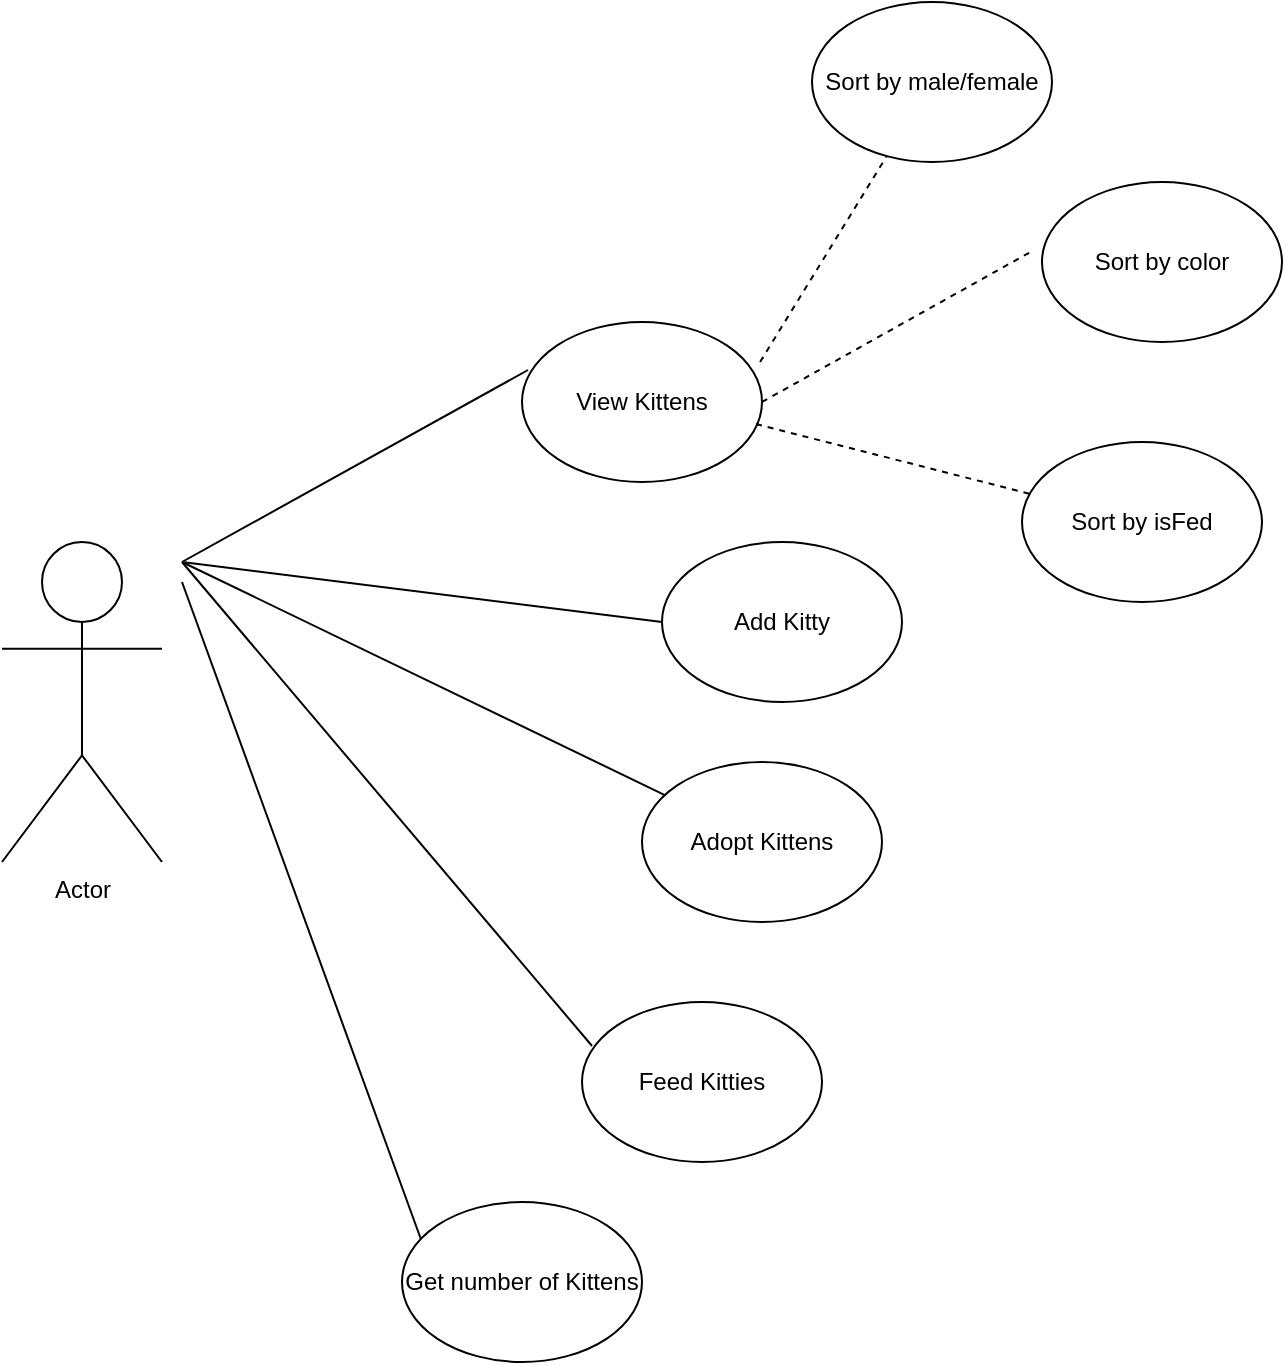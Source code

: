 <mxfile version="14.6.0" type="device"><diagram id="5eYmJ266ZiZAdjyjvajC" name="Page-1"><mxGraphModel dx="856" dy="542" grid="1" gridSize="10" guides="1" tooltips="1" connect="1" arrows="1" fold="1" page="1" pageScale="1" pageWidth="850" pageHeight="1100" math="0" shadow="0"><root><mxCell id="0"/><mxCell id="1" parent="0"/><mxCell id="PWD8qvokVXMjKb_XFAH6-1" value="Actor" style="shape=umlActor;verticalLabelPosition=bottom;verticalAlign=top;html=1;outlineConnect=0;" parent="1" vertex="1"><mxGeometry x="20" y="310" width="80" height="160" as="geometry"/></mxCell><mxCell id="PWD8qvokVXMjKb_XFAH6-2" value="" style="endArrow=none;html=1;entryX=0;entryY=0.5;entryDx=0;entryDy=0;" parent="1" edge="1" target="PWD8qvokVXMjKb_XFAH6-8"><mxGeometry width="50" height="50" relative="1" as="geometry"><mxPoint x="110" y="320" as="sourcePoint"/><mxPoint x="310" y="280" as="targetPoint"/></mxGeometry></mxCell><mxCell id="PWD8qvokVXMjKb_XFAH6-3" value="" style="endArrow=none;html=1;" parent="1" edge="1" target="PWD8qvokVXMjKb_XFAH6-9"><mxGeometry width="50" height="50" relative="1" as="geometry"><mxPoint x="110" y="320" as="sourcePoint"/><mxPoint x="320" y="390" as="targetPoint"/></mxGeometry></mxCell><mxCell id="PWD8qvokVXMjKb_XFAH6-4" value="" style="endArrow=none;html=1;entryX=0.025;entryY=0.3;entryDx=0;entryDy=0;entryPerimeter=0;" parent="1" edge="1" target="PWD8qvokVXMjKb_XFAH6-10"><mxGeometry width="50" height="50" relative="1" as="geometry"><mxPoint x="110" y="320" as="sourcePoint"/><mxPoint x="300" y="350" as="targetPoint"/></mxGeometry></mxCell><mxCell id="PWD8qvokVXMjKb_XFAH6-5" value="" style="endArrow=none;html=1;exitX=0.042;exitY=0.275;exitDx=0;exitDy=0;exitPerimeter=0;" parent="1" edge="1" source="PWD8qvokVXMjKb_XFAH6-12"><mxGeometry width="50" height="50" relative="1" as="geometry"><mxPoint x="270" y="540" as="sourcePoint"/><mxPoint x="110" y="320" as="targetPoint"/></mxGeometry></mxCell><mxCell id="PWD8qvokVXMjKb_XFAH6-7" value="" style="endArrow=none;html=1;exitX=0.083;exitY=0.25;exitDx=0;exitDy=0;exitPerimeter=0;" parent="1" edge="1" source="BpF_Ox1mfNEdJGM3teZt-2"><mxGeometry width="50" height="50" relative="1" as="geometry"><mxPoint x="210" y="680" as="sourcePoint"/><mxPoint x="110" y="330" as="targetPoint"/></mxGeometry></mxCell><mxCell id="PWD8qvokVXMjKb_XFAH6-8" value="Add Kitty" style="ellipse;whiteSpace=wrap;html=1;" parent="1" vertex="1"><mxGeometry x="350" y="310" width="120" height="80" as="geometry"/></mxCell><mxCell id="PWD8qvokVXMjKb_XFAH6-9" value="Adopt Kittens" style="ellipse;whiteSpace=wrap;html=1;" parent="1" vertex="1"><mxGeometry x="340" y="420" width="120" height="80" as="geometry"/></mxCell><mxCell id="PWD8qvokVXMjKb_XFAH6-10" value="View Kittens" style="ellipse;whiteSpace=wrap;html=1;" parent="1" vertex="1"><mxGeometry x="280" y="200" width="120" height="80" as="geometry"/></mxCell><mxCell id="PWD8qvokVXMjKb_XFAH6-12" value="Feed Kitties" style="ellipse;whiteSpace=wrap;html=1;" parent="1" vertex="1"><mxGeometry x="310" y="540" width="120" height="80" as="geometry"/></mxCell><mxCell id="PWD8qvokVXMjKb_XFAH6-14" value="" style="endArrow=none;dashed=1;html=1;exitX=0.992;exitY=0.25;exitDx=0;exitDy=0;exitPerimeter=0;" parent="1" source="PWD8qvokVXMjKb_XFAH6-10" target="PWD8qvokVXMjKb_XFAH6-15" edge="1"><mxGeometry width="50" height="50" relative="1" as="geometry"><mxPoint x="390" y="160" as="sourcePoint"/><mxPoint x="480" y="80" as="targetPoint"/></mxGeometry></mxCell><mxCell id="PWD8qvokVXMjKb_XFAH6-15" value="Sort by male/female" style="ellipse;whiteSpace=wrap;html=1;" parent="1" vertex="1"><mxGeometry x="425" y="40" width="120" height="80" as="geometry"/></mxCell><mxCell id="PWD8qvokVXMjKb_XFAH6-17" value="" style="endArrow=none;dashed=1;html=1;exitX=1;exitY=0.5;exitDx=0;exitDy=0;entryX=-0.033;entryY=0.425;entryDx=0;entryDy=0;entryPerimeter=0;" parent="1" source="PWD8qvokVXMjKb_XFAH6-10" edge="1" target="BpF_Ox1mfNEdJGM3teZt-4"><mxGeometry width="50" height="50" relative="1" as="geometry"><mxPoint x="400" y="170" as="sourcePoint"/><mxPoint x="506.04" y="214" as="targetPoint"/></mxGeometry></mxCell><mxCell id="BpF_Ox1mfNEdJGM3teZt-2" value="Get number of Kittens" style="ellipse;whiteSpace=wrap;html=1;" vertex="1" parent="1"><mxGeometry x="220" y="640" width="120" height="80" as="geometry"/></mxCell><mxCell id="BpF_Ox1mfNEdJGM3teZt-4" value="Sort by color" style="ellipse;whiteSpace=wrap;html=1;" vertex="1" parent="1"><mxGeometry x="540" y="130" width="120" height="80" as="geometry"/></mxCell><mxCell id="BpF_Ox1mfNEdJGM3teZt-5" value="Sort by isFed" style="ellipse;whiteSpace=wrap;html=1;" vertex="1" parent="1"><mxGeometry x="530" y="260" width="120" height="80" as="geometry"/></mxCell><mxCell id="BpF_Ox1mfNEdJGM3teZt-7" value="" style="endArrow=none;dashed=1;html=1;exitX=0.975;exitY=0.638;exitDx=0;exitDy=0;exitPerimeter=0;" edge="1" parent="1" source="PWD8qvokVXMjKb_XFAH6-10" target="BpF_Ox1mfNEdJGM3teZt-5"><mxGeometry width="50" height="50" relative="1" as="geometry"><mxPoint x="430" y="240" as="sourcePoint"/><mxPoint x="586.04" y="164" as="targetPoint"/></mxGeometry></mxCell></root></mxGraphModel></diagram></mxfile>